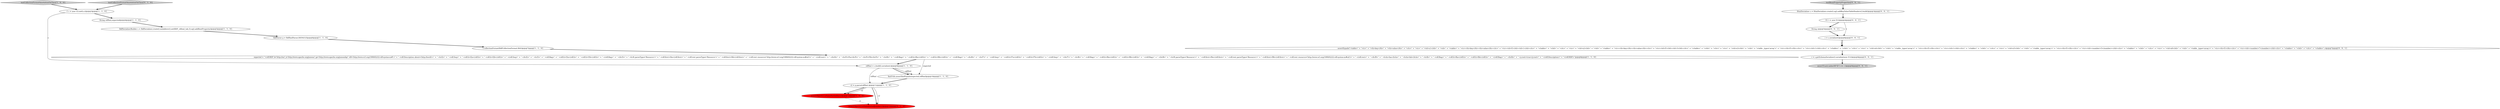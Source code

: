 digraph {
2 [style = filled, label = "assertObject(c).isSameSortedAs(c2)@@@12@@@['1', '0', '0']", fillcolor = red, shape = ellipse image = "AAA1AAABBB1BBB"];
11 [style = filled, label = "assertObject(c).isSameSortedJsonAs(c2)@@@12@@@['0', '1', '0']", fillcolor = red, shape = ellipse image = "AAA1AAABBB2BBB"];
4 [style = filled, label = "XmlUtils.assertXmlEquals(expected,rdfXml)@@@10@@@['1', '1', '0']", fillcolor = white, shape = ellipse image = "AAA0AAABBB1BBB"];
1 [style = filled, label = "c2 = p.parse(rdfXml,)@@@11@@@['1', '1', '0']", fillcolor = white, shape = ellipse image = "AAA0AAABBB1BBB"];
7 [style = filled, label = "testCollectionFormatAnnotationOnClass['1', '0', '0']", fillcolor = lightgray, shape = diamond image = "AAA0AAABBB1BBB"];
6 [style = filled, label = "C c = new C().init(),c2@@@3@@@['1', '1', '0']", fillcolor = white, shape = ellipse image = "AAA0AAABBB1BBB"];
20 [style = filled, label = "testBeanPropertyProperties['0', '0', '1']", fillcolor = lightgray, shape = diamond image = "AAA0AAABBB3BBB"];
17 [style = filled, label = "E1 t = new E1()@@@4@@@['0', '0', '1']", fillcolor = white, shape = ellipse image = "AAA0AAABBB3BBB"];
12 [style = filled, label = "testCollectionFormatAnnotationOnClass['0', '1', '0']", fillcolor = lightgray, shape = diamond image = "AAA0AAABBB2BBB"];
10 [style = filled, label = "RdfParser p = RdfXmlParser.DEFAULT@@@6@@@['1', '1', '0']", fillcolor = white, shape = ellipse image = "AAA0AAABBB1BBB"];
19 [style = filled, label = "String r@@@5@@@['0', '0', '1']", fillcolor = white, shape = ellipse image = "AAA0AAABBB3BBB"];
5 [style = filled, label = "rdfXml = s.build().serialize(c)@@@9@@@['1', '1', '0']", fillcolor = white, shape = ellipse image = "AAA0AAABBB1BBB"];
14 [style = filled, label = "assertTrue(r.indexOf(\"f2\") == -1)@@@9@@@['0', '0', '1']", fillcolor = lightgray, shape = ellipse image = "AAA0AAABBB3BBB"];
18 [style = filled, label = "r = s.serialize(t)@@@6@@@['0', '0', '1']", fillcolor = white, shape = ellipse image = "AAA0AAABBB3BBB"];
0 [style = filled, label = "RdfSerializerBuilder s = RdfSerializer.create().xmlabbrev().set(RDF_rdfxml_tab,3).sq().addRootProperty()@@@5@@@['1', '1', '0']", fillcolor = white, shape = ellipse image = "AAA0AAABBB1BBB"];
13 [style = filled, label = "HtmlSerializer s = HtmlSerializer.create().sq().addKeyValueTableHeaders().build()@@@3@@@['0', '0', '1']", fillcolor = white, shape = ellipse image = "AAA0AAABBB3BBB"];
8 [style = filled, label = "String rdfXml,expected@@@4@@@['1', '1', '0']", fillcolor = white, shape = ellipse image = "AAA0AAABBB1BBB"];
9 [style = filled, label = "expected = \"<rdf:RDF b='http://ns/' j='http://www.apache.org/juneau/' jp='http://www.apache.org/juneaubp/' rdf='http://www.w3.org/1999/02/22-rdf-syntax-ns#'>\" + \" <rdf:Description about='http://test/b'>\" + \" <b:f2>\" + \" <rdf:Seq>\" + \" <rdf:li>f2a</rdf:li>\" + \" <rdf:li>f2b</rdf:li>\" + \" </rdf:Seq>\" + \" </b:f2>\" + \" <b:f3>\" + \" <rdf:Bag>\" + \" <rdf:li>f3a</rdf:li>\" + \" <rdf:li>f3b</rdf:li>\" + \" </rdf:Bag>\" + \" </b:f3>\" + \" <b:f4 parseType='Resource'>\" + \" <rdf:first>f4a</rdf:first>\" + \" <rdf:rest parseType='Resource'>\" + \" <rdf:first>f4b</rdf:first>\" + \" <rdf:rest resource='http://www.w3.org/1999/02/22-rdf-syntax-ns#nil'/>\" + \" </rdf:rest>\" + \" </b:f4>\" + \" <b:f5>f5a</b:f5>\" + \" <b:f5>f5b</b:f5>\" + \" <b:f6>\" + \" <rdf:Bag>\" + \" <rdf:li>f6a</rdf:li>\" + \" <rdf:li>f6b</rdf:li>\" + \" </rdf:Bag>\" + \" </b:f6>\" + \" <b:f7>\" + \" <rdf:Seq>\" + \" <rdf:li>f7a</rdf:li>\" + \" <rdf:li>f7b</rdf:li>\" + \" </rdf:Seq>\" + \" </b:f7>\" + \" <b:f8>\" + \" <rdf:Bag>\" + \" <rdf:li>f8a</rdf:li>\" + \" <rdf:li>f8b</rdf:li>\" + \" </rdf:Bag>\" + \" </b:f8>\" + \" <b:f9 parseType='Resource'>\" + \" <rdf:first>f9a</rdf:first>\" + \" <rdf:rest parseType='Resource'>\" + \" <rdf:first>f9b</rdf:first>\" + \" <rdf:rest resource='http://www.w3.org/1999/02/22-rdf-syntax-ns#nil'/>\" + \" </rdf:rest>\" + \" </b:f9>\" + \" <b:fa>faa</b:fa>\" + \" <b:fa>fab</b:fa>\" + \" <b:fb>\" + \" <rdf:Bag>\" + \" <rdf:li>fba</rdf:li>\" + \" <rdf:li>fbb</rdf:li>\" + \" </rdf:Bag>\" + \" </b:fb>\" + \" <j:root>true</j:root>\" + \" </rdf:Description>\" + \"</rdf:RDF>\"@@@8@@@['1', '1', '0']", fillcolor = white, shape = ellipse image = "AAA0AAABBB1BBB"];
3 [style = filled, label = "s.collectionFormat(RdfCollectionFormat.BAG)@@@7@@@['1', '1', '0']", fillcolor = white, shape = ellipse image = "AAA0AAABBB1BBB"];
16 [style = filled, label = "assertEquals(\"<table>\" + \"<tr>\" + \"<th>key</th>\" + \"<th>value</th>\" + \"</tr>\" + \"<tr>\" + \"<td>x1</td>\" + \"<td>\" + \"<table>\" + \"<tr><th>key</th><th>value</th></tr>\" + \"<tr><td>f1</td><td>1</td></tr>\" + \"</table>\" + \"</td>\" + \"</tr>\" + \"<tr>\" + \"<td>x2</td>\" + \"<td>\" + \"<table>\" + \"<tr><th>key</th><th>value</th></tr>\" + \"<tr><td>f1</td><td>3</td></tr>\" + \"</table>\" + \"</td>\" + \"</tr>\" + \"<tr>\" + \"<td>x3</td>\" + \"<td>\" + \"<table _type='array'>\" + \"<tr><th>f1</th></tr>\" + \"<tr><td>1</td></tr>\" + \"</table>\" + \"</td>\" + \"</tr>\" + \"<tr>\" + \"<td>x4</td>\" + \"<td>\" + \"<table _type='array'>\" + \"<tr><th>f1</th></tr>\" + \"<tr><td>1</td></tr>\" + \"</table>\" + \"</td>\" + \"</tr>\" + \"<tr>\" + \"<td>x5</td>\" + \"<td>\" + \"<table _type='array'>\" + \"<tr><th>f1</th></tr>\" + \"<tr><td><number>5</number></td></tr>\" + \"</table>\" + \"</td>\" + \"</tr>\" + \"<tr>\" + \"<td>x6</td>\" + \"<td>\" + \"<table _type='array'>\" + \"<tr><th>f1</th></tr>\" + \"<tr><td><number>7</number></td></tr>\" + \"</table>\" + \"</td>\" + \"</tr>\" + \"</table>\",r)@@@7@@@['0', '0', '1']", fillcolor = white, shape = ellipse image = "AAA0AAABBB3BBB"];
15 [style = filled, label = "r = s.getSchemaSerializer().serialize(new E1())@@@8@@@['0', '0', '1']", fillcolor = white, shape = ellipse image = "AAA0AAABBB3BBB"];
16->15 [style = bold, label=""];
17->18 [style = solid, label="t"];
19->18 [style = bold, label=""];
20->13 [style = bold, label=""];
6->5 [style = solid, label="c"];
15->14 [style = bold, label=""];
10->3 [style = bold, label=""];
5->4 [style = solid, label="rdfXml"];
12->6 [style = bold, label=""];
17->19 [style = bold, label=""];
1->11 [style = bold, label=""];
8->0 [style = bold, label=""];
3->9 [style = bold, label=""];
13->17 [style = bold, label=""];
0->10 [style = bold, label=""];
18->16 [style = solid, label="r"];
5->4 [style = bold, label=""];
7->6 [style = bold, label=""];
6->8 [style = bold, label=""];
9->4 [style = solid, label="expected"];
9->5 [style = bold, label=""];
2->11 [style = dashed, label="0"];
4->1 [style = bold, label=""];
1->2 [style = bold, label=""];
1->2 [style = solid, label="c2"];
5->1 [style = solid, label="rdfXml"];
1->11 [style = solid, label="c2"];
18->16 [style = bold, label=""];
}

